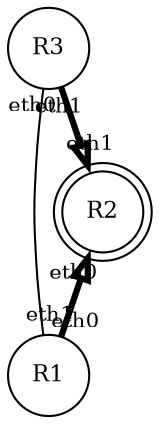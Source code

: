 graph "reso" {
  graph [outputorder=nodesfirst, overlap="scale", mindist=5, K=1] ;
  edge [labelfontsize=10, fontsize=8, labeldistance=1.0, len=2.0] ;
  node [fontsize=11] ;
  "R1" [shape=circle] ;
  "R2" [shape=doublecircle] ;
  "R3" [shape=circle] ;
  "R2" -- "R1" [headlabel="eth0", taillabel="eth0", dir="both", arrowtail=empty, arrowhead=none, penwidth=3] ;
  "R3" -- "R1" [headlabel="eth1", taillabel="eth0", dir="both", arrowtail=none, arrowhead=none] ;
  "R3" -- "R2" [headlabel="eth1", taillabel="eth1", dir="both", arrowtail=none, arrowhead=empty, penwidth=3] ;
}
